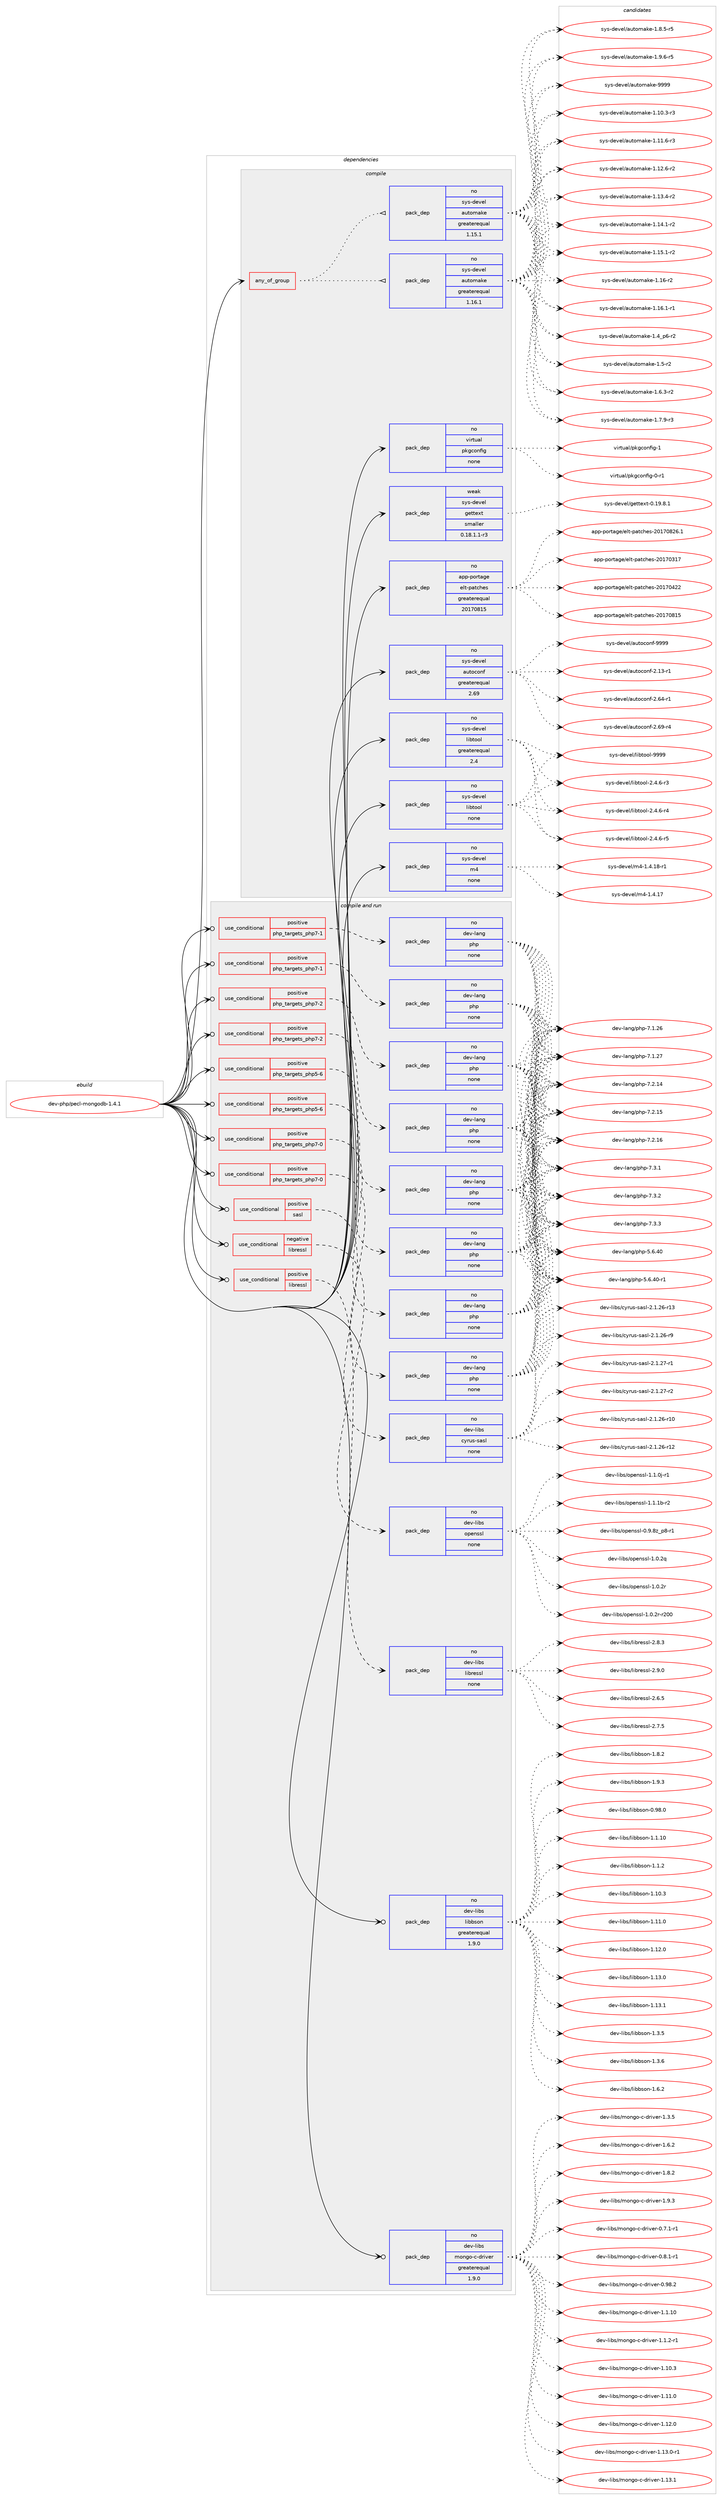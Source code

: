 digraph prolog {

# *************
# Graph options
# *************

newrank=true;
concentrate=true;
compound=true;
graph [rankdir=LR,fontname=Helvetica,fontsize=10,ranksep=1.5];#, ranksep=2.5, nodesep=0.2];
edge  [arrowhead=vee];
node  [fontname=Helvetica,fontsize=10];

# **********
# The ebuild
# **********

subgraph cluster_leftcol {
color=gray;
rank=same;
label=<<i>ebuild</i>>;
id [label="dev-php/pecl-mongodb-1.4.1", color=red, width=4, href="../dev-php/pecl-mongodb-1.4.1.svg"];
}

# ****************
# The dependencies
# ****************

subgraph cluster_midcol {
color=gray;
label=<<i>dependencies</i>>;
subgraph cluster_compile {
fillcolor="#eeeeee";
style=filled;
label=<<i>compile</i>>;
subgraph any22582 {
dependency1394502 [label=<<TABLE BORDER="0" CELLBORDER="1" CELLSPACING="0" CELLPADDING="4"><TR><TD CELLPADDING="10">any_of_group</TD></TR></TABLE>>, shape=none, color=red];subgraph pack1001661 {
dependency1394503 [label=<<TABLE BORDER="0" CELLBORDER="1" CELLSPACING="0" CELLPADDING="4" WIDTH="220"><TR><TD ROWSPAN="6" CELLPADDING="30">pack_dep</TD></TR><TR><TD WIDTH="110">no</TD></TR><TR><TD>sys-devel</TD></TR><TR><TD>automake</TD></TR><TR><TD>greaterequal</TD></TR><TR><TD>1.16.1</TD></TR></TABLE>>, shape=none, color=blue];
}
dependency1394502:e -> dependency1394503:w [weight=20,style="dotted",arrowhead="oinv"];
subgraph pack1001662 {
dependency1394504 [label=<<TABLE BORDER="0" CELLBORDER="1" CELLSPACING="0" CELLPADDING="4" WIDTH="220"><TR><TD ROWSPAN="6" CELLPADDING="30">pack_dep</TD></TR><TR><TD WIDTH="110">no</TD></TR><TR><TD>sys-devel</TD></TR><TR><TD>automake</TD></TR><TR><TD>greaterequal</TD></TR><TR><TD>1.15.1</TD></TR></TABLE>>, shape=none, color=blue];
}
dependency1394502:e -> dependency1394504:w [weight=20,style="dotted",arrowhead="oinv"];
}
id:e -> dependency1394502:w [weight=20,style="solid",arrowhead="vee"];
subgraph pack1001663 {
dependency1394505 [label=<<TABLE BORDER="0" CELLBORDER="1" CELLSPACING="0" CELLPADDING="4" WIDTH="220"><TR><TD ROWSPAN="6" CELLPADDING="30">pack_dep</TD></TR><TR><TD WIDTH="110">no</TD></TR><TR><TD>app-portage</TD></TR><TR><TD>elt-patches</TD></TR><TR><TD>greaterequal</TD></TR><TR><TD>20170815</TD></TR></TABLE>>, shape=none, color=blue];
}
id:e -> dependency1394505:w [weight=20,style="solid",arrowhead="vee"];
subgraph pack1001664 {
dependency1394506 [label=<<TABLE BORDER="0" CELLBORDER="1" CELLSPACING="0" CELLPADDING="4" WIDTH="220"><TR><TD ROWSPAN="6" CELLPADDING="30">pack_dep</TD></TR><TR><TD WIDTH="110">no</TD></TR><TR><TD>sys-devel</TD></TR><TR><TD>autoconf</TD></TR><TR><TD>greaterequal</TD></TR><TR><TD>2.69</TD></TR></TABLE>>, shape=none, color=blue];
}
id:e -> dependency1394506:w [weight=20,style="solid",arrowhead="vee"];
subgraph pack1001665 {
dependency1394507 [label=<<TABLE BORDER="0" CELLBORDER="1" CELLSPACING="0" CELLPADDING="4" WIDTH="220"><TR><TD ROWSPAN="6" CELLPADDING="30">pack_dep</TD></TR><TR><TD WIDTH="110">no</TD></TR><TR><TD>sys-devel</TD></TR><TR><TD>libtool</TD></TR><TR><TD>greaterequal</TD></TR><TR><TD>2.4</TD></TR></TABLE>>, shape=none, color=blue];
}
id:e -> dependency1394507:w [weight=20,style="solid",arrowhead="vee"];
subgraph pack1001666 {
dependency1394508 [label=<<TABLE BORDER="0" CELLBORDER="1" CELLSPACING="0" CELLPADDING="4" WIDTH="220"><TR><TD ROWSPAN="6" CELLPADDING="30">pack_dep</TD></TR><TR><TD WIDTH="110">no</TD></TR><TR><TD>sys-devel</TD></TR><TR><TD>libtool</TD></TR><TR><TD>none</TD></TR><TR><TD></TD></TR></TABLE>>, shape=none, color=blue];
}
id:e -> dependency1394508:w [weight=20,style="solid",arrowhead="vee"];
subgraph pack1001667 {
dependency1394509 [label=<<TABLE BORDER="0" CELLBORDER="1" CELLSPACING="0" CELLPADDING="4" WIDTH="220"><TR><TD ROWSPAN="6" CELLPADDING="30">pack_dep</TD></TR><TR><TD WIDTH="110">no</TD></TR><TR><TD>sys-devel</TD></TR><TR><TD>m4</TD></TR><TR><TD>none</TD></TR><TR><TD></TD></TR></TABLE>>, shape=none, color=blue];
}
id:e -> dependency1394509:w [weight=20,style="solid",arrowhead="vee"];
subgraph pack1001668 {
dependency1394510 [label=<<TABLE BORDER="0" CELLBORDER="1" CELLSPACING="0" CELLPADDING="4" WIDTH="220"><TR><TD ROWSPAN="6" CELLPADDING="30">pack_dep</TD></TR><TR><TD WIDTH="110">no</TD></TR><TR><TD>virtual</TD></TR><TR><TD>pkgconfig</TD></TR><TR><TD>none</TD></TR><TR><TD></TD></TR></TABLE>>, shape=none, color=blue];
}
id:e -> dependency1394510:w [weight=20,style="solid",arrowhead="vee"];
subgraph pack1001669 {
dependency1394511 [label=<<TABLE BORDER="0" CELLBORDER="1" CELLSPACING="0" CELLPADDING="4" WIDTH="220"><TR><TD ROWSPAN="6" CELLPADDING="30">pack_dep</TD></TR><TR><TD WIDTH="110">weak</TD></TR><TR><TD>sys-devel</TD></TR><TR><TD>gettext</TD></TR><TR><TD>smaller</TD></TR><TR><TD>0.18.1.1-r3</TD></TR></TABLE>>, shape=none, color=blue];
}
id:e -> dependency1394511:w [weight=20,style="solid",arrowhead="vee"];
}
subgraph cluster_compileandrun {
fillcolor="#eeeeee";
style=filled;
label=<<i>compile and run</i>>;
subgraph cond369694 {
dependency1394512 [label=<<TABLE BORDER="0" CELLBORDER="1" CELLSPACING="0" CELLPADDING="4"><TR><TD ROWSPAN="3" CELLPADDING="10">use_conditional</TD></TR><TR><TD>negative</TD></TR><TR><TD>libressl</TD></TR></TABLE>>, shape=none, color=red];
subgraph pack1001670 {
dependency1394513 [label=<<TABLE BORDER="0" CELLBORDER="1" CELLSPACING="0" CELLPADDING="4" WIDTH="220"><TR><TD ROWSPAN="6" CELLPADDING="30">pack_dep</TD></TR><TR><TD WIDTH="110">no</TD></TR><TR><TD>dev-libs</TD></TR><TR><TD>openssl</TD></TR><TR><TD>none</TD></TR><TR><TD></TD></TR></TABLE>>, shape=none, color=blue];
}
dependency1394512:e -> dependency1394513:w [weight=20,style="dashed",arrowhead="vee"];
}
id:e -> dependency1394512:w [weight=20,style="solid",arrowhead="odotvee"];
subgraph cond369695 {
dependency1394514 [label=<<TABLE BORDER="0" CELLBORDER="1" CELLSPACING="0" CELLPADDING="4"><TR><TD ROWSPAN="3" CELLPADDING="10">use_conditional</TD></TR><TR><TD>positive</TD></TR><TR><TD>libressl</TD></TR></TABLE>>, shape=none, color=red];
subgraph pack1001671 {
dependency1394515 [label=<<TABLE BORDER="0" CELLBORDER="1" CELLSPACING="0" CELLPADDING="4" WIDTH="220"><TR><TD ROWSPAN="6" CELLPADDING="30">pack_dep</TD></TR><TR><TD WIDTH="110">no</TD></TR><TR><TD>dev-libs</TD></TR><TR><TD>libressl</TD></TR><TR><TD>none</TD></TR><TR><TD></TD></TR></TABLE>>, shape=none, color=blue];
}
dependency1394514:e -> dependency1394515:w [weight=20,style="dashed",arrowhead="vee"];
}
id:e -> dependency1394514:w [weight=20,style="solid",arrowhead="odotvee"];
subgraph cond369696 {
dependency1394516 [label=<<TABLE BORDER="0" CELLBORDER="1" CELLSPACING="0" CELLPADDING="4"><TR><TD ROWSPAN="3" CELLPADDING="10">use_conditional</TD></TR><TR><TD>positive</TD></TR><TR><TD>php_targets_php5-6</TD></TR></TABLE>>, shape=none, color=red];
subgraph pack1001672 {
dependency1394517 [label=<<TABLE BORDER="0" CELLBORDER="1" CELLSPACING="0" CELLPADDING="4" WIDTH="220"><TR><TD ROWSPAN="6" CELLPADDING="30">pack_dep</TD></TR><TR><TD WIDTH="110">no</TD></TR><TR><TD>dev-lang</TD></TR><TR><TD>php</TD></TR><TR><TD>none</TD></TR><TR><TD></TD></TR></TABLE>>, shape=none, color=blue];
}
dependency1394516:e -> dependency1394517:w [weight=20,style="dashed",arrowhead="vee"];
}
id:e -> dependency1394516:w [weight=20,style="solid",arrowhead="odotvee"];
subgraph cond369697 {
dependency1394518 [label=<<TABLE BORDER="0" CELLBORDER="1" CELLSPACING="0" CELLPADDING="4"><TR><TD ROWSPAN="3" CELLPADDING="10">use_conditional</TD></TR><TR><TD>positive</TD></TR><TR><TD>php_targets_php5-6</TD></TR></TABLE>>, shape=none, color=red];
subgraph pack1001673 {
dependency1394519 [label=<<TABLE BORDER="0" CELLBORDER="1" CELLSPACING="0" CELLPADDING="4" WIDTH="220"><TR><TD ROWSPAN="6" CELLPADDING="30">pack_dep</TD></TR><TR><TD WIDTH="110">no</TD></TR><TR><TD>dev-lang</TD></TR><TR><TD>php</TD></TR><TR><TD>none</TD></TR><TR><TD></TD></TR></TABLE>>, shape=none, color=blue];
}
dependency1394518:e -> dependency1394519:w [weight=20,style="dashed",arrowhead="vee"];
}
id:e -> dependency1394518:w [weight=20,style="solid",arrowhead="odotvee"];
subgraph cond369698 {
dependency1394520 [label=<<TABLE BORDER="0" CELLBORDER="1" CELLSPACING="0" CELLPADDING="4"><TR><TD ROWSPAN="3" CELLPADDING="10">use_conditional</TD></TR><TR><TD>positive</TD></TR><TR><TD>php_targets_php7-0</TD></TR></TABLE>>, shape=none, color=red];
subgraph pack1001674 {
dependency1394521 [label=<<TABLE BORDER="0" CELLBORDER="1" CELLSPACING="0" CELLPADDING="4" WIDTH="220"><TR><TD ROWSPAN="6" CELLPADDING="30">pack_dep</TD></TR><TR><TD WIDTH="110">no</TD></TR><TR><TD>dev-lang</TD></TR><TR><TD>php</TD></TR><TR><TD>none</TD></TR><TR><TD></TD></TR></TABLE>>, shape=none, color=blue];
}
dependency1394520:e -> dependency1394521:w [weight=20,style="dashed",arrowhead="vee"];
}
id:e -> dependency1394520:w [weight=20,style="solid",arrowhead="odotvee"];
subgraph cond369699 {
dependency1394522 [label=<<TABLE BORDER="0" CELLBORDER="1" CELLSPACING="0" CELLPADDING="4"><TR><TD ROWSPAN="3" CELLPADDING="10">use_conditional</TD></TR><TR><TD>positive</TD></TR><TR><TD>php_targets_php7-0</TD></TR></TABLE>>, shape=none, color=red];
subgraph pack1001675 {
dependency1394523 [label=<<TABLE BORDER="0" CELLBORDER="1" CELLSPACING="0" CELLPADDING="4" WIDTH="220"><TR><TD ROWSPAN="6" CELLPADDING="30">pack_dep</TD></TR><TR><TD WIDTH="110">no</TD></TR><TR><TD>dev-lang</TD></TR><TR><TD>php</TD></TR><TR><TD>none</TD></TR><TR><TD></TD></TR></TABLE>>, shape=none, color=blue];
}
dependency1394522:e -> dependency1394523:w [weight=20,style="dashed",arrowhead="vee"];
}
id:e -> dependency1394522:w [weight=20,style="solid",arrowhead="odotvee"];
subgraph cond369700 {
dependency1394524 [label=<<TABLE BORDER="0" CELLBORDER="1" CELLSPACING="0" CELLPADDING="4"><TR><TD ROWSPAN="3" CELLPADDING="10">use_conditional</TD></TR><TR><TD>positive</TD></TR><TR><TD>php_targets_php7-1</TD></TR></TABLE>>, shape=none, color=red];
subgraph pack1001676 {
dependency1394525 [label=<<TABLE BORDER="0" CELLBORDER="1" CELLSPACING="0" CELLPADDING="4" WIDTH="220"><TR><TD ROWSPAN="6" CELLPADDING="30">pack_dep</TD></TR><TR><TD WIDTH="110">no</TD></TR><TR><TD>dev-lang</TD></TR><TR><TD>php</TD></TR><TR><TD>none</TD></TR><TR><TD></TD></TR></TABLE>>, shape=none, color=blue];
}
dependency1394524:e -> dependency1394525:w [weight=20,style="dashed",arrowhead="vee"];
}
id:e -> dependency1394524:w [weight=20,style="solid",arrowhead="odotvee"];
subgraph cond369701 {
dependency1394526 [label=<<TABLE BORDER="0" CELLBORDER="1" CELLSPACING="0" CELLPADDING="4"><TR><TD ROWSPAN="3" CELLPADDING="10">use_conditional</TD></TR><TR><TD>positive</TD></TR><TR><TD>php_targets_php7-1</TD></TR></TABLE>>, shape=none, color=red];
subgraph pack1001677 {
dependency1394527 [label=<<TABLE BORDER="0" CELLBORDER="1" CELLSPACING="0" CELLPADDING="4" WIDTH="220"><TR><TD ROWSPAN="6" CELLPADDING="30">pack_dep</TD></TR><TR><TD WIDTH="110">no</TD></TR><TR><TD>dev-lang</TD></TR><TR><TD>php</TD></TR><TR><TD>none</TD></TR><TR><TD></TD></TR></TABLE>>, shape=none, color=blue];
}
dependency1394526:e -> dependency1394527:w [weight=20,style="dashed",arrowhead="vee"];
}
id:e -> dependency1394526:w [weight=20,style="solid",arrowhead="odotvee"];
subgraph cond369702 {
dependency1394528 [label=<<TABLE BORDER="0" CELLBORDER="1" CELLSPACING="0" CELLPADDING="4"><TR><TD ROWSPAN="3" CELLPADDING="10">use_conditional</TD></TR><TR><TD>positive</TD></TR><TR><TD>php_targets_php7-2</TD></TR></TABLE>>, shape=none, color=red];
subgraph pack1001678 {
dependency1394529 [label=<<TABLE BORDER="0" CELLBORDER="1" CELLSPACING="0" CELLPADDING="4" WIDTH="220"><TR><TD ROWSPAN="6" CELLPADDING="30">pack_dep</TD></TR><TR><TD WIDTH="110">no</TD></TR><TR><TD>dev-lang</TD></TR><TR><TD>php</TD></TR><TR><TD>none</TD></TR><TR><TD></TD></TR></TABLE>>, shape=none, color=blue];
}
dependency1394528:e -> dependency1394529:w [weight=20,style="dashed",arrowhead="vee"];
}
id:e -> dependency1394528:w [weight=20,style="solid",arrowhead="odotvee"];
subgraph cond369703 {
dependency1394530 [label=<<TABLE BORDER="0" CELLBORDER="1" CELLSPACING="0" CELLPADDING="4"><TR><TD ROWSPAN="3" CELLPADDING="10">use_conditional</TD></TR><TR><TD>positive</TD></TR><TR><TD>php_targets_php7-2</TD></TR></TABLE>>, shape=none, color=red];
subgraph pack1001679 {
dependency1394531 [label=<<TABLE BORDER="0" CELLBORDER="1" CELLSPACING="0" CELLPADDING="4" WIDTH="220"><TR><TD ROWSPAN="6" CELLPADDING="30">pack_dep</TD></TR><TR><TD WIDTH="110">no</TD></TR><TR><TD>dev-lang</TD></TR><TR><TD>php</TD></TR><TR><TD>none</TD></TR><TR><TD></TD></TR></TABLE>>, shape=none, color=blue];
}
dependency1394530:e -> dependency1394531:w [weight=20,style="dashed",arrowhead="vee"];
}
id:e -> dependency1394530:w [weight=20,style="solid",arrowhead="odotvee"];
subgraph cond369704 {
dependency1394532 [label=<<TABLE BORDER="0" CELLBORDER="1" CELLSPACING="0" CELLPADDING="4"><TR><TD ROWSPAN="3" CELLPADDING="10">use_conditional</TD></TR><TR><TD>positive</TD></TR><TR><TD>sasl</TD></TR></TABLE>>, shape=none, color=red];
subgraph pack1001680 {
dependency1394533 [label=<<TABLE BORDER="0" CELLBORDER="1" CELLSPACING="0" CELLPADDING="4" WIDTH="220"><TR><TD ROWSPAN="6" CELLPADDING="30">pack_dep</TD></TR><TR><TD WIDTH="110">no</TD></TR><TR><TD>dev-libs</TD></TR><TR><TD>cyrus-sasl</TD></TR><TR><TD>none</TD></TR><TR><TD></TD></TR></TABLE>>, shape=none, color=blue];
}
dependency1394532:e -> dependency1394533:w [weight=20,style="dashed",arrowhead="vee"];
}
id:e -> dependency1394532:w [weight=20,style="solid",arrowhead="odotvee"];
subgraph pack1001681 {
dependency1394534 [label=<<TABLE BORDER="0" CELLBORDER="1" CELLSPACING="0" CELLPADDING="4" WIDTH="220"><TR><TD ROWSPAN="6" CELLPADDING="30">pack_dep</TD></TR><TR><TD WIDTH="110">no</TD></TR><TR><TD>dev-libs</TD></TR><TR><TD>libbson</TD></TR><TR><TD>greaterequal</TD></TR><TR><TD>1.9.0</TD></TR></TABLE>>, shape=none, color=blue];
}
id:e -> dependency1394534:w [weight=20,style="solid",arrowhead="odotvee"];
subgraph pack1001682 {
dependency1394535 [label=<<TABLE BORDER="0" CELLBORDER="1" CELLSPACING="0" CELLPADDING="4" WIDTH="220"><TR><TD ROWSPAN="6" CELLPADDING="30">pack_dep</TD></TR><TR><TD WIDTH="110">no</TD></TR><TR><TD>dev-libs</TD></TR><TR><TD>mongo-c-driver</TD></TR><TR><TD>greaterequal</TD></TR><TR><TD>1.9.0</TD></TR></TABLE>>, shape=none, color=blue];
}
id:e -> dependency1394535:w [weight=20,style="solid",arrowhead="odotvee"];
}
subgraph cluster_run {
fillcolor="#eeeeee";
style=filled;
label=<<i>run</i>>;
}
}

# **************
# The candidates
# **************

subgraph cluster_choices {
rank=same;
color=gray;
label=<<i>candidates</i>>;

subgraph choice1001661 {
color=black;
nodesep=1;
choice11512111545100101118101108479711711611110997107101454946494846514511451 [label="sys-devel/automake-1.10.3-r3", color=red, width=4,href="../sys-devel/automake-1.10.3-r3.svg"];
choice11512111545100101118101108479711711611110997107101454946494946544511451 [label="sys-devel/automake-1.11.6-r3", color=red, width=4,href="../sys-devel/automake-1.11.6-r3.svg"];
choice11512111545100101118101108479711711611110997107101454946495046544511450 [label="sys-devel/automake-1.12.6-r2", color=red, width=4,href="../sys-devel/automake-1.12.6-r2.svg"];
choice11512111545100101118101108479711711611110997107101454946495146524511450 [label="sys-devel/automake-1.13.4-r2", color=red, width=4,href="../sys-devel/automake-1.13.4-r2.svg"];
choice11512111545100101118101108479711711611110997107101454946495246494511450 [label="sys-devel/automake-1.14.1-r2", color=red, width=4,href="../sys-devel/automake-1.14.1-r2.svg"];
choice11512111545100101118101108479711711611110997107101454946495346494511450 [label="sys-devel/automake-1.15.1-r2", color=red, width=4,href="../sys-devel/automake-1.15.1-r2.svg"];
choice1151211154510010111810110847971171161111099710710145494649544511450 [label="sys-devel/automake-1.16-r2", color=red, width=4,href="../sys-devel/automake-1.16-r2.svg"];
choice11512111545100101118101108479711711611110997107101454946495446494511449 [label="sys-devel/automake-1.16.1-r1", color=red, width=4,href="../sys-devel/automake-1.16.1-r1.svg"];
choice115121115451001011181011084797117116111109971071014549465295112544511450 [label="sys-devel/automake-1.4_p6-r2", color=red, width=4,href="../sys-devel/automake-1.4_p6-r2.svg"];
choice11512111545100101118101108479711711611110997107101454946534511450 [label="sys-devel/automake-1.5-r2", color=red, width=4,href="../sys-devel/automake-1.5-r2.svg"];
choice115121115451001011181011084797117116111109971071014549465446514511450 [label="sys-devel/automake-1.6.3-r2", color=red, width=4,href="../sys-devel/automake-1.6.3-r2.svg"];
choice115121115451001011181011084797117116111109971071014549465546574511451 [label="sys-devel/automake-1.7.9-r3", color=red, width=4,href="../sys-devel/automake-1.7.9-r3.svg"];
choice115121115451001011181011084797117116111109971071014549465646534511453 [label="sys-devel/automake-1.8.5-r5", color=red, width=4,href="../sys-devel/automake-1.8.5-r5.svg"];
choice115121115451001011181011084797117116111109971071014549465746544511453 [label="sys-devel/automake-1.9.6-r5", color=red, width=4,href="../sys-devel/automake-1.9.6-r5.svg"];
choice115121115451001011181011084797117116111109971071014557575757 [label="sys-devel/automake-9999", color=red, width=4,href="../sys-devel/automake-9999.svg"];
dependency1394503:e -> choice11512111545100101118101108479711711611110997107101454946494846514511451:w [style=dotted,weight="100"];
dependency1394503:e -> choice11512111545100101118101108479711711611110997107101454946494946544511451:w [style=dotted,weight="100"];
dependency1394503:e -> choice11512111545100101118101108479711711611110997107101454946495046544511450:w [style=dotted,weight="100"];
dependency1394503:e -> choice11512111545100101118101108479711711611110997107101454946495146524511450:w [style=dotted,weight="100"];
dependency1394503:e -> choice11512111545100101118101108479711711611110997107101454946495246494511450:w [style=dotted,weight="100"];
dependency1394503:e -> choice11512111545100101118101108479711711611110997107101454946495346494511450:w [style=dotted,weight="100"];
dependency1394503:e -> choice1151211154510010111810110847971171161111099710710145494649544511450:w [style=dotted,weight="100"];
dependency1394503:e -> choice11512111545100101118101108479711711611110997107101454946495446494511449:w [style=dotted,weight="100"];
dependency1394503:e -> choice115121115451001011181011084797117116111109971071014549465295112544511450:w [style=dotted,weight="100"];
dependency1394503:e -> choice11512111545100101118101108479711711611110997107101454946534511450:w [style=dotted,weight="100"];
dependency1394503:e -> choice115121115451001011181011084797117116111109971071014549465446514511450:w [style=dotted,weight="100"];
dependency1394503:e -> choice115121115451001011181011084797117116111109971071014549465546574511451:w [style=dotted,weight="100"];
dependency1394503:e -> choice115121115451001011181011084797117116111109971071014549465646534511453:w [style=dotted,weight="100"];
dependency1394503:e -> choice115121115451001011181011084797117116111109971071014549465746544511453:w [style=dotted,weight="100"];
dependency1394503:e -> choice115121115451001011181011084797117116111109971071014557575757:w [style=dotted,weight="100"];
}
subgraph choice1001662 {
color=black;
nodesep=1;
choice11512111545100101118101108479711711611110997107101454946494846514511451 [label="sys-devel/automake-1.10.3-r3", color=red, width=4,href="../sys-devel/automake-1.10.3-r3.svg"];
choice11512111545100101118101108479711711611110997107101454946494946544511451 [label="sys-devel/automake-1.11.6-r3", color=red, width=4,href="../sys-devel/automake-1.11.6-r3.svg"];
choice11512111545100101118101108479711711611110997107101454946495046544511450 [label="sys-devel/automake-1.12.6-r2", color=red, width=4,href="../sys-devel/automake-1.12.6-r2.svg"];
choice11512111545100101118101108479711711611110997107101454946495146524511450 [label="sys-devel/automake-1.13.4-r2", color=red, width=4,href="../sys-devel/automake-1.13.4-r2.svg"];
choice11512111545100101118101108479711711611110997107101454946495246494511450 [label="sys-devel/automake-1.14.1-r2", color=red, width=4,href="../sys-devel/automake-1.14.1-r2.svg"];
choice11512111545100101118101108479711711611110997107101454946495346494511450 [label="sys-devel/automake-1.15.1-r2", color=red, width=4,href="../sys-devel/automake-1.15.1-r2.svg"];
choice1151211154510010111810110847971171161111099710710145494649544511450 [label="sys-devel/automake-1.16-r2", color=red, width=4,href="../sys-devel/automake-1.16-r2.svg"];
choice11512111545100101118101108479711711611110997107101454946495446494511449 [label="sys-devel/automake-1.16.1-r1", color=red, width=4,href="../sys-devel/automake-1.16.1-r1.svg"];
choice115121115451001011181011084797117116111109971071014549465295112544511450 [label="sys-devel/automake-1.4_p6-r2", color=red, width=4,href="../sys-devel/automake-1.4_p6-r2.svg"];
choice11512111545100101118101108479711711611110997107101454946534511450 [label="sys-devel/automake-1.5-r2", color=red, width=4,href="../sys-devel/automake-1.5-r2.svg"];
choice115121115451001011181011084797117116111109971071014549465446514511450 [label="sys-devel/automake-1.6.3-r2", color=red, width=4,href="../sys-devel/automake-1.6.3-r2.svg"];
choice115121115451001011181011084797117116111109971071014549465546574511451 [label="sys-devel/automake-1.7.9-r3", color=red, width=4,href="../sys-devel/automake-1.7.9-r3.svg"];
choice115121115451001011181011084797117116111109971071014549465646534511453 [label="sys-devel/automake-1.8.5-r5", color=red, width=4,href="../sys-devel/automake-1.8.5-r5.svg"];
choice115121115451001011181011084797117116111109971071014549465746544511453 [label="sys-devel/automake-1.9.6-r5", color=red, width=4,href="../sys-devel/automake-1.9.6-r5.svg"];
choice115121115451001011181011084797117116111109971071014557575757 [label="sys-devel/automake-9999", color=red, width=4,href="../sys-devel/automake-9999.svg"];
dependency1394504:e -> choice11512111545100101118101108479711711611110997107101454946494846514511451:w [style=dotted,weight="100"];
dependency1394504:e -> choice11512111545100101118101108479711711611110997107101454946494946544511451:w [style=dotted,weight="100"];
dependency1394504:e -> choice11512111545100101118101108479711711611110997107101454946495046544511450:w [style=dotted,weight="100"];
dependency1394504:e -> choice11512111545100101118101108479711711611110997107101454946495146524511450:w [style=dotted,weight="100"];
dependency1394504:e -> choice11512111545100101118101108479711711611110997107101454946495246494511450:w [style=dotted,weight="100"];
dependency1394504:e -> choice11512111545100101118101108479711711611110997107101454946495346494511450:w [style=dotted,weight="100"];
dependency1394504:e -> choice1151211154510010111810110847971171161111099710710145494649544511450:w [style=dotted,weight="100"];
dependency1394504:e -> choice11512111545100101118101108479711711611110997107101454946495446494511449:w [style=dotted,weight="100"];
dependency1394504:e -> choice115121115451001011181011084797117116111109971071014549465295112544511450:w [style=dotted,weight="100"];
dependency1394504:e -> choice11512111545100101118101108479711711611110997107101454946534511450:w [style=dotted,weight="100"];
dependency1394504:e -> choice115121115451001011181011084797117116111109971071014549465446514511450:w [style=dotted,weight="100"];
dependency1394504:e -> choice115121115451001011181011084797117116111109971071014549465546574511451:w [style=dotted,weight="100"];
dependency1394504:e -> choice115121115451001011181011084797117116111109971071014549465646534511453:w [style=dotted,weight="100"];
dependency1394504:e -> choice115121115451001011181011084797117116111109971071014549465746544511453:w [style=dotted,weight="100"];
dependency1394504:e -> choice115121115451001011181011084797117116111109971071014557575757:w [style=dotted,weight="100"];
}
subgraph choice1001663 {
color=black;
nodesep=1;
choice97112112451121111141169710310147101108116451129711699104101115455048495548514955 [label="app-portage/elt-patches-20170317", color=red, width=4,href="../app-portage/elt-patches-20170317.svg"];
choice97112112451121111141169710310147101108116451129711699104101115455048495548525050 [label="app-portage/elt-patches-20170422", color=red, width=4,href="../app-portage/elt-patches-20170422.svg"];
choice97112112451121111141169710310147101108116451129711699104101115455048495548564953 [label="app-portage/elt-patches-20170815", color=red, width=4,href="../app-portage/elt-patches-20170815.svg"];
choice971121124511211111411697103101471011081164511297116991041011154550484955485650544649 [label="app-portage/elt-patches-20170826.1", color=red, width=4,href="../app-portage/elt-patches-20170826.1.svg"];
dependency1394505:e -> choice97112112451121111141169710310147101108116451129711699104101115455048495548514955:w [style=dotted,weight="100"];
dependency1394505:e -> choice97112112451121111141169710310147101108116451129711699104101115455048495548525050:w [style=dotted,weight="100"];
dependency1394505:e -> choice97112112451121111141169710310147101108116451129711699104101115455048495548564953:w [style=dotted,weight="100"];
dependency1394505:e -> choice971121124511211111411697103101471011081164511297116991041011154550484955485650544649:w [style=dotted,weight="100"];
}
subgraph choice1001664 {
color=black;
nodesep=1;
choice1151211154510010111810110847971171161119911111010245504649514511449 [label="sys-devel/autoconf-2.13-r1", color=red, width=4,href="../sys-devel/autoconf-2.13-r1.svg"];
choice1151211154510010111810110847971171161119911111010245504654524511449 [label="sys-devel/autoconf-2.64-r1", color=red, width=4,href="../sys-devel/autoconf-2.64-r1.svg"];
choice1151211154510010111810110847971171161119911111010245504654574511452 [label="sys-devel/autoconf-2.69-r4", color=red, width=4,href="../sys-devel/autoconf-2.69-r4.svg"];
choice115121115451001011181011084797117116111991111101024557575757 [label="sys-devel/autoconf-9999", color=red, width=4,href="../sys-devel/autoconf-9999.svg"];
dependency1394506:e -> choice1151211154510010111810110847971171161119911111010245504649514511449:w [style=dotted,weight="100"];
dependency1394506:e -> choice1151211154510010111810110847971171161119911111010245504654524511449:w [style=dotted,weight="100"];
dependency1394506:e -> choice1151211154510010111810110847971171161119911111010245504654574511452:w [style=dotted,weight="100"];
dependency1394506:e -> choice115121115451001011181011084797117116111991111101024557575757:w [style=dotted,weight="100"];
}
subgraph choice1001665 {
color=black;
nodesep=1;
choice1151211154510010111810110847108105981161111111084550465246544511451 [label="sys-devel/libtool-2.4.6-r3", color=red, width=4,href="../sys-devel/libtool-2.4.6-r3.svg"];
choice1151211154510010111810110847108105981161111111084550465246544511452 [label="sys-devel/libtool-2.4.6-r4", color=red, width=4,href="../sys-devel/libtool-2.4.6-r4.svg"];
choice1151211154510010111810110847108105981161111111084550465246544511453 [label="sys-devel/libtool-2.4.6-r5", color=red, width=4,href="../sys-devel/libtool-2.4.6-r5.svg"];
choice1151211154510010111810110847108105981161111111084557575757 [label="sys-devel/libtool-9999", color=red, width=4,href="../sys-devel/libtool-9999.svg"];
dependency1394507:e -> choice1151211154510010111810110847108105981161111111084550465246544511451:w [style=dotted,weight="100"];
dependency1394507:e -> choice1151211154510010111810110847108105981161111111084550465246544511452:w [style=dotted,weight="100"];
dependency1394507:e -> choice1151211154510010111810110847108105981161111111084550465246544511453:w [style=dotted,weight="100"];
dependency1394507:e -> choice1151211154510010111810110847108105981161111111084557575757:w [style=dotted,weight="100"];
}
subgraph choice1001666 {
color=black;
nodesep=1;
choice1151211154510010111810110847108105981161111111084550465246544511451 [label="sys-devel/libtool-2.4.6-r3", color=red, width=4,href="../sys-devel/libtool-2.4.6-r3.svg"];
choice1151211154510010111810110847108105981161111111084550465246544511452 [label="sys-devel/libtool-2.4.6-r4", color=red, width=4,href="../sys-devel/libtool-2.4.6-r4.svg"];
choice1151211154510010111810110847108105981161111111084550465246544511453 [label="sys-devel/libtool-2.4.6-r5", color=red, width=4,href="../sys-devel/libtool-2.4.6-r5.svg"];
choice1151211154510010111810110847108105981161111111084557575757 [label="sys-devel/libtool-9999", color=red, width=4,href="../sys-devel/libtool-9999.svg"];
dependency1394508:e -> choice1151211154510010111810110847108105981161111111084550465246544511451:w [style=dotted,weight="100"];
dependency1394508:e -> choice1151211154510010111810110847108105981161111111084550465246544511452:w [style=dotted,weight="100"];
dependency1394508:e -> choice1151211154510010111810110847108105981161111111084550465246544511453:w [style=dotted,weight="100"];
dependency1394508:e -> choice1151211154510010111810110847108105981161111111084557575757:w [style=dotted,weight="100"];
}
subgraph choice1001667 {
color=black;
nodesep=1;
choice11512111545100101118101108471095245494652464955 [label="sys-devel/m4-1.4.17", color=red, width=4,href="../sys-devel/m4-1.4.17.svg"];
choice115121115451001011181011084710952454946524649564511449 [label="sys-devel/m4-1.4.18-r1", color=red, width=4,href="../sys-devel/m4-1.4.18-r1.svg"];
dependency1394509:e -> choice11512111545100101118101108471095245494652464955:w [style=dotted,weight="100"];
dependency1394509:e -> choice115121115451001011181011084710952454946524649564511449:w [style=dotted,weight="100"];
}
subgraph choice1001668 {
color=black;
nodesep=1;
choice11810511411611797108471121071039911111010210510345484511449 [label="virtual/pkgconfig-0-r1", color=red, width=4,href="../virtual/pkgconfig-0-r1.svg"];
choice1181051141161179710847112107103991111101021051034549 [label="virtual/pkgconfig-1", color=red, width=4,href="../virtual/pkgconfig-1.svg"];
dependency1394510:e -> choice11810511411611797108471121071039911111010210510345484511449:w [style=dotted,weight="100"];
dependency1394510:e -> choice1181051141161179710847112107103991111101021051034549:w [style=dotted,weight="100"];
}
subgraph choice1001669 {
color=black;
nodesep=1;
choice1151211154510010111810110847103101116116101120116454846495746564649 [label="sys-devel/gettext-0.19.8.1", color=red, width=4,href="../sys-devel/gettext-0.19.8.1.svg"];
dependency1394511:e -> choice1151211154510010111810110847103101116116101120116454846495746564649:w [style=dotted,weight="100"];
}
subgraph choice1001670 {
color=black;
nodesep=1;
choice10010111845108105981154711111210111011511510845484657465612295112564511449 [label="dev-libs/openssl-0.9.8z_p8-r1", color=red, width=4,href="../dev-libs/openssl-0.9.8z_p8-r1.svg"];
choice100101118451081059811547111112101110115115108454946484650113 [label="dev-libs/openssl-1.0.2q", color=red, width=4,href="../dev-libs/openssl-1.0.2q.svg"];
choice100101118451081059811547111112101110115115108454946484650114 [label="dev-libs/openssl-1.0.2r", color=red, width=4,href="../dev-libs/openssl-1.0.2r.svg"];
choice10010111845108105981154711111210111011511510845494648465011445114504848 [label="dev-libs/openssl-1.0.2r-r200", color=red, width=4,href="../dev-libs/openssl-1.0.2r-r200.svg"];
choice1001011184510810598115471111121011101151151084549464946481064511449 [label="dev-libs/openssl-1.1.0j-r1", color=red, width=4,href="../dev-libs/openssl-1.1.0j-r1.svg"];
choice100101118451081059811547111112101110115115108454946494649984511450 [label="dev-libs/openssl-1.1.1b-r2", color=red, width=4,href="../dev-libs/openssl-1.1.1b-r2.svg"];
dependency1394513:e -> choice10010111845108105981154711111210111011511510845484657465612295112564511449:w [style=dotted,weight="100"];
dependency1394513:e -> choice100101118451081059811547111112101110115115108454946484650113:w [style=dotted,weight="100"];
dependency1394513:e -> choice100101118451081059811547111112101110115115108454946484650114:w [style=dotted,weight="100"];
dependency1394513:e -> choice10010111845108105981154711111210111011511510845494648465011445114504848:w [style=dotted,weight="100"];
dependency1394513:e -> choice1001011184510810598115471111121011101151151084549464946481064511449:w [style=dotted,weight="100"];
dependency1394513:e -> choice100101118451081059811547111112101110115115108454946494649984511450:w [style=dotted,weight="100"];
}
subgraph choice1001671 {
color=black;
nodesep=1;
choice10010111845108105981154710810598114101115115108455046544653 [label="dev-libs/libressl-2.6.5", color=red, width=4,href="../dev-libs/libressl-2.6.5.svg"];
choice10010111845108105981154710810598114101115115108455046554653 [label="dev-libs/libressl-2.7.5", color=red, width=4,href="../dev-libs/libressl-2.7.5.svg"];
choice10010111845108105981154710810598114101115115108455046564651 [label="dev-libs/libressl-2.8.3", color=red, width=4,href="../dev-libs/libressl-2.8.3.svg"];
choice10010111845108105981154710810598114101115115108455046574648 [label="dev-libs/libressl-2.9.0", color=red, width=4,href="../dev-libs/libressl-2.9.0.svg"];
dependency1394515:e -> choice10010111845108105981154710810598114101115115108455046544653:w [style=dotted,weight="100"];
dependency1394515:e -> choice10010111845108105981154710810598114101115115108455046554653:w [style=dotted,weight="100"];
dependency1394515:e -> choice10010111845108105981154710810598114101115115108455046564651:w [style=dotted,weight="100"];
dependency1394515:e -> choice10010111845108105981154710810598114101115115108455046574648:w [style=dotted,weight="100"];
}
subgraph choice1001672 {
color=black;
nodesep=1;
choice10010111845108971101034711210411245534654465248 [label="dev-lang/php-5.6.40", color=red, width=4,href="../dev-lang/php-5.6.40.svg"];
choice100101118451089711010347112104112455346544652484511449 [label="dev-lang/php-5.6.40-r1", color=red, width=4,href="../dev-lang/php-5.6.40-r1.svg"];
choice10010111845108971101034711210411245554649465054 [label="dev-lang/php-7.1.26", color=red, width=4,href="../dev-lang/php-7.1.26.svg"];
choice10010111845108971101034711210411245554649465055 [label="dev-lang/php-7.1.27", color=red, width=4,href="../dev-lang/php-7.1.27.svg"];
choice10010111845108971101034711210411245554650464952 [label="dev-lang/php-7.2.14", color=red, width=4,href="../dev-lang/php-7.2.14.svg"];
choice10010111845108971101034711210411245554650464953 [label="dev-lang/php-7.2.15", color=red, width=4,href="../dev-lang/php-7.2.15.svg"];
choice10010111845108971101034711210411245554650464954 [label="dev-lang/php-7.2.16", color=red, width=4,href="../dev-lang/php-7.2.16.svg"];
choice100101118451089711010347112104112455546514649 [label="dev-lang/php-7.3.1", color=red, width=4,href="../dev-lang/php-7.3.1.svg"];
choice100101118451089711010347112104112455546514650 [label="dev-lang/php-7.3.2", color=red, width=4,href="../dev-lang/php-7.3.2.svg"];
choice100101118451089711010347112104112455546514651 [label="dev-lang/php-7.3.3", color=red, width=4,href="../dev-lang/php-7.3.3.svg"];
dependency1394517:e -> choice10010111845108971101034711210411245534654465248:w [style=dotted,weight="100"];
dependency1394517:e -> choice100101118451089711010347112104112455346544652484511449:w [style=dotted,weight="100"];
dependency1394517:e -> choice10010111845108971101034711210411245554649465054:w [style=dotted,weight="100"];
dependency1394517:e -> choice10010111845108971101034711210411245554649465055:w [style=dotted,weight="100"];
dependency1394517:e -> choice10010111845108971101034711210411245554650464952:w [style=dotted,weight="100"];
dependency1394517:e -> choice10010111845108971101034711210411245554650464953:w [style=dotted,weight="100"];
dependency1394517:e -> choice10010111845108971101034711210411245554650464954:w [style=dotted,weight="100"];
dependency1394517:e -> choice100101118451089711010347112104112455546514649:w [style=dotted,weight="100"];
dependency1394517:e -> choice100101118451089711010347112104112455546514650:w [style=dotted,weight="100"];
dependency1394517:e -> choice100101118451089711010347112104112455546514651:w [style=dotted,weight="100"];
}
subgraph choice1001673 {
color=black;
nodesep=1;
choice10010111845108971101034711210411245534654465248 [label="dev-lang/php-5.6.40", color=red, width=4,href="../dev-lang/php-5.6.40.svg"];
choice100101118451089711010347112104112455346544652484511449 [label="dev-lang/php-5.6.40-r1", color=red, width=4,href="../dev-lang/php-5.6.40-r1.svg"];
choice10010111845108971101034711210411245554649465054 [label="dev-lang/php-7.1.26", color=red, width=4,href="../dev-lang/php-7.1.26.svg"];
choice10010111845108971101034711210411245554649465055 [label="dev-lang/php-7.1.27", color=red, width=4,href="../dev-lang/php-7.1.27.svg"];
choice10010111845108971101034711210411245554650464952 [label="dev-lang/php-7.2.14", color=red, width=4,href="../dev-lang/php-7.2.14.svg"];
choice10010111845108971101034711210411245554650464953 [label="dev-lang/php-7.2.15", color=red, width=4,href="../dev-lang/php-7.2.15.svg"];
choice10010111845108971101034711210411245554650464954 [label="dev-lang/php-7.2.16", color=red, width=4,href="../dev-lang/php-7.2.16.svg"];
choice100101118451089711010347112104112455546514649 [label="dev-lang/php-7.3.1", color=red, width=4,href="../dev-lang/php-7.3.1.svg"];
choice100101118451089711010347112104112455546514650 [label="dev-lang/php-7.3.2", color=red, width=4,href="../dev-lang/php-7.3.2.svg"];
choice100101118451089711010347112104112455546514651 [label="dev-lang/php-7.3.3", color=red, width=4,href="../dev-lang/php-7.3.3.svg"];
dependency1394519:e -> choice10010111845108971101034711210411245534654465248:w [style=dotted,weight="100"];
dependency1394519:e -> choice100101118451089711010347112104112455346544652484511449:w [style=dotted,weight="100"];
dependency1394519:e -> choice10010111845108971101034711210411245554649465054:w [style=dotted,weight="100"];
dependency1394519:e -> choice10010111845108971101034711210411245554649465055:w [style=dotted,weight="100"];
dependency1394519:e -> choice10010111845108971101034711210411245554650464952:w [style=dotted,weight="100"];
dependency1394519:e -> choice10010111845108971101034711210411245554650464953:w [style=dotted,weight="100"];
dependency1394519:e -> choice10010111845108971101034711210411245554650464954:w [style=dotted,weight="100"];
dependency1394519:e -> choice100101118451089711010347112104112455546514649:w [style=dotted,weight="100"];
dependency1394519:e -> choice100101118451089711010347112104112455546514650:w [style=dotted,weight="100"];
dependency1394519:e -> choice100101118451089711010347112104112455546514651:w [style=dotted,weight="100"];
}
subgraph choice1001674 {
color=black;
nodesep=1;
choice10010111845108971101034711210411245534654465248 [label="dev-lang/php-5.6.40", color=red, width=4,href="../dev-lang/php-5.6.40.svg"];
choice100101118451089711010347112104112455346544652484511449 [label="dev-lang/php-5.6.40-r1", color=red, width=4,href="../dev-lang/php-5.6.40-r1.svg"];
choice10010111845108971101034711210411245554649465054 [label="dev-lang/php-7.1.26", color=red, width=4,href="../dev-lang/php-7.1.26.svg"];
choice10010111845108971101034711210411245554649465055 [label="dev-lang/php-7.1.27", color=red, width=4,href="../dev-lang/php-7.1.27.svg"];
choice10010111845108971101034711210411245554650464952 [label="dev-lang/php-7.2.14", color=red, width=4,href="../dev-lang/php-7.2.14.svg"];
choice10010111845108971101034711210411245554650464953 [label="dev-lang/php-7.2.15", color=red, width=4,href="../dev-lang/php-7.2.15.svg"];
choice10010111845108971101034711210411245554650464954 [label="dev-lang/php-7.2.16", color=red, width=4,href="../dev-lang/php-7.2.16.svg"];
choice100101118451089711010347112104112455546514649 [label="dev-lang/php-7.3.1", color=red, width=4,href="../dev-lang/php-7.3.1.svg"];
choice100101118451089711010347112104112455546514650 [label="dev-lang/php-7.3.2", color=red, width=4,href="../dev-lang/php-7.3.2.svg"];
choice100101118451089711010347112104112455546514651 [label="dev-lang/php-7.3.3", color=red, width=4,href="../dev-lang/php-7.3.3.svg"];
dependency1394521:e -> choice10010111845108971101034711210411245534654465248:w [style=dotted,weight="100"];
dependency1394521:e -> choice100101118451089711010347112104112455346544652484511449:w [style=dotted,weight="100"];
dependency1394521:e -> choice10010111845108971101034711210411245554649465054:w [style=dotted,weight="100"];
dependency1394521:e -> choice10010111845108971101034711210411245554649465055:w [style=dotted,weight="100"];
dependency1394521:e -> choice10010111845108971101034711210411245554650464952:w [style=dotted,weight="100"];
dependency1394521:e -> choice10010111845108971101034711210411245554650464953:w [style=dotted,weight="100"];
dependency1394521:e -> choice10010111845108971101034711210411245554650464954:w [style=dotted,weight="100"];
dependency1394521:e -> choice100101118451089711010347112104112455546514649:w [style=dotted,weight="100"];
dependency1394521:e -> choice100101118451089711010347112104112455546514650:w [style=dotted,weight="100"];
dependency1394521:e -> choice100101118451089711010347112104112455546514651:w [style=dotted,weight="100"];
}
subgraph choice1001675 {
color=black;
nodesep=1;
choice10010111845108971101034711210411245534654465248 [label="dev-lang/php-5.6.40", color=red, width=4,href="../dev-lang/php-5.6.40.svg"];
choice100101118451089711010347112104112455346544652484511449 [label="dev-lang/php-5.6.40-r1", color=red, width=4,href="../dev-lang/php-5.6.40-r1.svg"];
choice10010111845108971101034711210411245554649465054 [label="dev-lang/php-7.1.26", color=red, width=4,href="../dev-lang/php-7.1.26.svg"];
choice10010111845108971101034711210411245554649465055 [label="dev-lang/php-7.1.27", color=red, width=4,href="../dev-lang/php-7.1.27.svg"];
choice10010111845108971101034711210411245554650464952 [label="dev-lang/php-7.2.14", color=red, width=4,href="../dev-lang/php-7.2.14.svg"];
choice10010111845108971101034711210411245554650464953 [label="dev-lang/php-7.2.15", color=red, width=4,href="../dev-lang/php-7.2.15.svg"];
choice10010111845108971101034711210411245554650464954 [label="dev-lang/php-7.2.16", color=red, width=4,href="../dev-lang/php-7.2.16.svg"];
choice100101118451089711010347112104112455546514649 [label="dev-lang/php-7.3.1", color=red, width=4,href="../dev-lang/php-7.3.1.svg"];
choice100101118451089711010347112104112455546514650 [label="dev-lang/php-7.3.2", color=red, width=4,href="../dev-lang/php-7.3.2.svg"];
choice100101118451089711010347112104112455546514651 [label="dev-lang/php-7.3.3", color=red, width=4,href="../dev-lang/php-7.3.3.svg"];
dependency1394523:e -> choice10010111845108971101034711210411245534654465248:w [style=dotted,weight="100"];
dependency1394523:e -> choice100101118451089711010347112104112455346544652484511449:w [style=dotted,weight="100"];
dependency1394523:e -> choice10010111845108971101034711210411245554649465054:w [style=dotted,weight="100"];
dependency1394523:e -> choice10010111845108971101034711210411245554649465055:w [style=dotted,weight="100"];
dependency1394523:e -> choice10010111845108971101034711210411245554650464952:w [style=dotted,weight="100"];
dependency1394523:e -> choice10010111845108971101034711210411245554650464953:w [style=dotted,weight="100"];
dependency1394523:e -> choice10010111845108971101034711210411245554650464954:w [style=dotted,weight="100"];
dependency1394523:e -> choice100101118451089711010347112104112455546514649:w [style=dotted,weight="100"];
dependency1394523:e -> choice100101118451089711010347112104112455546514650:w [style=dotted,weight="100"];
dependency1394523:e -> choice100101118451089711010347112104112455546514651:w [style=dotted,weight="100"];
}
subgraph choice1001676 {
color=black;
nodesep=1;
choice10010111845108971101034711210411245534654465248 [label="dev-lang/php-5.6.40", color=red, width=4,href="../dev-lang/php-5.6.40.svg"];
choice100101118451089711010347112104112455346544652484511449 [label="dev-lang/php-5.6.40-r1", color=red, width=4,href="../dev-lang/php-5.6.40-r1.svg"];
choice10010111845108971101034711210411245554649465054 [label="dev-lang/php-7.1.26", color=red, width=4,href="../dev-lang/php-7.1.26.svg"];
choice10010111845108971101034711210411245554649465055 [label="dev-lang/php-7.1.27", color=red, width=4,href="../dev-lang/php-7.1.27.svg"];
choice10010111845108971101034711210411245554650464952 [label="dev-lang/php-7.2.14", color=red, width=4,href="../dev-lang/php-7.2.14.svg"];
choice10010111845108971101034711210411245554650464953 [label="dev-lang/php-7.2.15", color=red, width=4,href="../dev-lang/php-7.2.15.svg"];
choice10010111845108971101034711210411245554650464954 [label="dev-lang/php-7.2.16", color=red, width=4,href="../dev-lang/php-7.2.16.svg"];
choice100101118451089711010347112104112455546514649 [label="dev-lang/php-7.3.1", color=red, width=4,href="../dev-lang/php-7.3.1.svg"];
choice100101118451089711010347112104112455546514650 [label="dev-lang/php-7.3.2", color=red, width=4,href="../dev-lang/php-7.3.2.svg"];
choice100101118451089711010347112104112455546514651 [label="dev-lang/php-7.3.3", color=red, width=4,href="../dev-lang/php-7.3.3.svg"];
dependency1394525:e -> choice10010111845108971101034711210411245534654465248:w [style=dotted,weight="100"];
dependency1394525:e -> choice100101118451089711010347112104112455346544652484511449:w [style=dotted,weight="100"];
dependency1394525:e -> choice10010111845108971101034711210411245554649465054:w [style=dotted,weight="100"];
dependency1394525:e -> choice10010111845108971101034711210411245554649465055:w [style=dotted,weight="100"];
dependency1394525:e -> choice10010111845108971101034711210411245554650464952:w [style=dotted,weight="100"];
dependency1394525:e -> choice10010111845108971101034711210411245554650464953:w [style=dotted,weight="100"];
dependency1394525:e -> choice10010111845108971101034711210411245554650464954:w [style=dotted,weight="100"];
dependency1394525:e -> choice100101118451089711010347112104112455546514649:w [style=dotted,weight="100"];
dependency1394525:e -> choice100101118451089711010347112104112455546514650:w [style=dotted,weight="100"];
dependency1394525:e -> choice100101118451089711010347112104112455546514651:w [style=dotted,weight="100"];
}
subgraph choice1001677 {
color=black;
nodesep=1;
choice10010111845108971101034711210411245534654465248 [label="dev-lang/php-5.6.40", color=red, width=4,href="../dev-lang/php-5.6.40.svg"];
choice100101118451089711010347112104112455346544652484511449 [label="dev-lang/php-5.6.40-r1", color=red, width=4,href="../dev-lang/php-5.6.40-r1.svg"];
choice10010111845108971101034711210411245554649465054 [label="dev-lang/php-7.1.26", color=red, width=4,href="../dev-lang/php-7.1.26.svg"];
choice10010111845108971101034711210411245554649465055 [label="dev-lang/php-7.1.27", color=red, width=4,href="../dev-lang/php-7.1.27.svg"];
choice10010111845108971101034711210411245554650464952 [label="dev-lang/php-7.2.14", color=red, width=4,href="../dev-lang/php-7.2.14.svg"];
choice10010111845108971101034711210411245554650464953 [label="dev-lang/php-7.2.15", color=red, width=4,href="../dev-lang/php-7.2.15.svg"];
choice10010111845108971101034711210411245554650464954 [label="dev-lang/php-7.2.16", color=red, width=4,href="../dev-lang/php-7.2.16.svg"];
choice100101118451089711010347112104112455546514649 [label="dev-lang/php-7.3.1", color=red, width=4,href="../dev-lang/php-7.3.1.svg"];
choice100101118451089711010347112104112455546514650 [label="dev-lang/php-7.3.2", color=red, width=4,href="../dev-lang/php-7.3.2.svg"];
choice100101118451089711010347112104112455546514651 [label="dev-lang/php-7.3.3", color=red, width=4,href="../dev-lang/php-7.3.3.svg"];
dependency1394527:e -> choice10010111845108971101034711210411245534654465248:w [style=dotted,weight="100"];
dependency1394527:e -> choice100101118451089711010347112104112455346544652484511449:w [style=dotted,weight="100"];
dependency1394527:e -> choice10010111845108971101034711210411245554649465054:w [style=dotted,weight="100"];
dependency1394527:e -> choice10010111845108971101034711210411245554649465055:w [style=dotted,weight="100"];
dependency1394527:e -> choice10010111845108971101034711210411245554650464952:w [style=dotted,weight="100"];
dependency1394527:e -> choice10010111845108971101034711210411245554650464953:w [style=dotted,weight="100"];
dependency1394527:e -> choice10010111845108971101034711210411245554650464954:w [style=dotted,weight="100"];
dependency1394527:e -> choice100101118451089711010347112104112455546514649:w [style=dotted,weight="100"];
dependency1394527:e -> choice100101118451089711010347112104112455546514650:w [style=dotted,weight="100"];
dependency1394527:e -> choice100101118451089711010347112104112455546514651:w [style=dotted,weight="100"];
}
subgraph choice1001678 {
color=black;
nodesep=1;
choice10010111845108971101034711210411245534654465248 [label="dev-lang/php-5.6.40", color=red, width=4,href="../dev-lang/php-5.6.40.svg"];
choice100101118451089711010347112104112455346544652484511449 [label="dev-lang/php-5.6.40-r1", color=red, width=4,href="../dev-lang/php-5.6.40-r1.svg"];
choice10010111845108971101034711210411245554649465054 [label="dev-lang/php-7.1.26", color=red, width=4,href="../dev-lang/php-7.1.26.svg"];
choice10010111845108971101034711210411245554649465055 [label="dev-lang/php-7.1.27", color=red, width=4,href="../dev-lang/php-7.1.27.svg"];
choice10010111845108971101034711210411245554650464952 [label="dev-lang/php-7.2.14", color=red, width=4,href="../dev-lang/php-7.2.14.svg"];
choice10010111845108971101034711210411245554650464953 [label="dev-lang/php-7.2.15", color=red, width=4,href="../dev-lang/php-7.2.15.svg"];
choice10010111845108971101034711210411245554650464954 [label="dev-lang/php-7.2.16", color=red, width=4,href="../dev-lang/php-7.2.16.svg"];
choice100101118451089711010347112104112455546514649 [label="dev-lang/php-7.3.1", color=red, width=4,href="../dev-lang/php-7.3.1.svg"];
choice100101118451089711010347112104112455546514650 [label="dev-lang/php-7.3.2", color=red, width=4,href="../dev-lang/php-7.3.2.svg"];
choice100101118451089711010347112104112455546514651 [label="dev-lang/php-7.3.3", color=red, width=4,href="../dev-lang/php-7.3.3.svg"];
dependency1394529:e -> choice10010111845108971101034711210411245534654465248:w [style=dotted,weight="100"];
dependency1394529:e -> choice100101118451089711010347112104112455346544652484511449:w [style=dotted,weight="100"];
dependency1394529:e -> choice10010111845108971101034711210411245554649465054:w [style=dotted,weight="100"];
dependency1394529:e -> choice10010111845108971101034711210411245554649465055:w [style=dotted,weight="100"];
dependency1394529:e -> choice10010111845108971101034711210411245554650464952:w [style=dotted,weight="100"];
dependency1394529:e -> choice10010111845108971101034711210411245554650464953:w [style=dotted,weight="100"];
dependency1394529:e -> choice10010111845108971101034711210411245554650464954:w [style=dotted,weight="100"];
dependency1394529:e -> choice100101118451089711010347112104112455546514649:w [style=dotted,weight="100"];
dependency1394529:e -> choice100101118451089711010347112104112455546514650:w [style=dotted,weight="100"];
dependency1394529:e -> choice100101118451089711010347112104112455546514651:w [style=dotted,weight="100"];
}
subgraph choice1001679 {
color=black;
nodesep=1;
choice10010111845108971101034711210411245534654465248 [label="dev-lang/php-5.6.40", color=red, width=4,href="../dev-lang/php-5.6.40.svg"];
choice100101118451089711010347112104112455346544652484511449 [label="dev-lang/php-5.6.40-r1", color=red, width=4,href="../dev-lang/php-5.6.40-r1.svg"];
choice10010111845108971101034711210411245554649465054 [label="dev-lang/php-7.1.26", color=red, width=4,href="../dev-lang/php-7.1.26.svg"];
choice10010111845108971101034711210411245554649465055 [label="dev-lang/php-7.1.27", color=red, width=4,href="../dev-lang/php-7.1.27.svg"];
choice10010111845108971101034711210411245554650464952 [label="dev-lang/php-7.2.14", color=red, width=4,href="../dev-lang/php-7.2.14.svg"];
choice10010111845108971101034711210411245554650464953 [label="dev-lang/php-7.2.15", color=red, width=4,href="../dev-lang/php-7.2.15.svg"];
choice10010111845108971101034711210411245554650464954 [label="dev-lang/php-7.2.16", color=red, width=4,href="../dev-lang/php-7.2.16.svg"];
choice100101118451089711010347112104112455546514649 [label="dev-lang/php-7.3.1", color=red, width=4,href="../dev-lang/php-7.3.1.svg"];
choice100101118451089711010347112104112455546514650 [label="dev-lang/php-7.3.2", color=red, width=4,href="../dev-lang/php-7.3.2.svg"];
choice100101118451089711010347112104112455546514651 [label="dev-lang/php-7.3.3", color=red, width=4,href="../dev-lang/php-7.3.3.svg"];
dependency1394531:e -> choice10010111845108971101034711210411245534654465248:w [style=dotted,weight="100"];
dependency1394531:e -> choice100101118451089711010347112104112455346544652484511449:w [style=dotted,weight="100"];
dependency1394531:e -> choice10010111845108971101034711210411245554649465054:w [style=dotted,weight="100"];
dependency1394531:e -> choice10010111845108971101034711210411245554649465055:w [style=dotted,weight="100"];
dependency1394531:e -> choice10010111845108971101034711210411245554650464952:w [style=dotted,weight="100"];
dependency1394531:e -> choice10010111845108971101034711210411245554650464953:w [style=dotted,weight="100"];
dependency1394531:e -> choice10010111845108971101034711210411245554650464954:w [style=dotted,weight="100"];
dependency1394531:e -> choice100101118451089711010347112104112455546514649:w [style=dotted,weight="100"];
dependency1394531:e -> choice100101118451089711010347112104112455546514650:w [style=dotted,weight="100"];
dependency1394531:e -> choice100101118451089711010347112104112455546514651:w [style=dotted,weight="100"];
}
subgraph choice1001680 {
color=black;
nodesep=1;
choice10010111845108105981154799121114117115451159711510845504649465054451144948 [label="dev-libs/cyrus-sasl-2.1.26-r10", color=red, width=4,href="../dev-libs/cyrus-sasl-2.1.26-r10.svg"];
choice10010111845108105981154799121114117115451159711510845504649465054451144950 [label="dev-libs/cyrus-sasl-2.1.26-r12", color=red, width=4,href="../dev-libs/cyrus-sasl-2.1.26-r12.svg"];
choice10010111845108105981154799121114117115451159711510845504649465054451144951 [label="dev-libs/cyrus-sasl-2.1.26-r13", color=red, width=4,href="../dev-libs/cyrus-sasl-2.1.26-r13.svg"];
choice100101118451081059811547991211141171154511597115108455046494650544511457 [label="dev-libs/cyrus-sasl-2.1.26-r9", color=red, width=4,href="../dev-libs/cyrus-sasl-2.1.26-r9.svg"];
choice100101118451081059811547991211141171154511597115108455046494650554511449 [label="dev-libs/cyrus-sasl-2.1.27-r1", color=red, width=4,href="../dev-libs/cyrus-sasl-2.1.27-r1.svg"];
choice100101118451081059811547991211141171154511597115108455046494650554511450 [label="dev-libs/cyrus-sasl-2.1.27-r2", color=red, width=4,href="../dev-libs/cyrus-sasl-2.1.27-r2.svg"];
dependency1394533:e -> choice10010111845108105981154799121114117115451159711510845504649465054451144948:w [style=dotted,weight="100"];
dependency1394533:e -> choice10010111845108105981154799121114117115451159711510845504649465054451144950:w [style=dotted,weight="100"];
dependency1394533:e -> choice10010111845108105981154799121114117115451159711510845504649465054451144951:w [style=dotted,weight="100"];
dependency1394533:e -> choice100101118451081059811547991211141171154511597115108455046494650544511457:w [style=dotted,weight="100"];
dependency1394533:e -> choice100101118451081059811547991211141171154511597115108455046494650554511449:w [style=dotted,weight="100"];
dependency1394533:e -> choice100101118451081059811547991211141171154511597115108455046494650554511450:w [style=dotted,weight="100"];
}
subgraph choice1001681 {
color=black;
nodesep=1;
choice100101118451081059811547108105989811511111045484657564648 [label="dev-libs/libbson-0.98.0", color=red, width=4,href="../dev-libs/libbson-0.98.0.svg"];
choice100101118451081059811547108105989811511111045494649464948 [label="dev-libs/libbson-1.1.10", color=red, width=4,href="../dev-libs/libbson-1.1.10.svg"];
choice1001011184510810598115471081059898115111110454946494650 [label="dev-libs/libbson-1.1.2", color=red, width=4,href="../dev-libs/libbson-1.1.2.svg"];
choice100101118451081059811547108105989811511111045494649484651 [label="dev-libs/libbson-1.10.3", color=red, width=4,href="../dev-libs/libbson-1.10.3.svg"];
choice100101118451081059811547108105989811511111045494649494648 [label="dev-libs/libbson-1.11.0", color=red, width=4,href="../dev-libs/libbson-1.11.0.svg"];
choice100101118451081059811547108105989811511111045494649504648 [label="dev-libs/libbson-1.12.0", color=red, width=4,href="../dev-libs/libbson-1.12.0.svg"];
choice100101118451081059811547108105989811511111045494649514648 [label="dev-libs/libbson-1.13.0", color=red, width=4,href="../dev-libs/libbson-1.13.0.svg"];
choice100101118451081059811547108105989811511111045494649514649 [label="dev-libs/libbson-1.13.1", color=red, width=4,href="../dev-libs/libbson-1.13.1.svg"];
choice1001011184510810598115471081059898115111110454946514653 [label="dev-libs/libbson-1.3.5", color=red, width=4,href="../dev-libs/libbson-1.3.5.svg"];
choice1001011184510810598115471081059898115111110454946514654 [label="dev-libs/libbson-1.3.6", color=red, width=4,href="../dev-libs/libbson-1.3.6.svg"];
choice1001011184510810598115471081059898115111110454946544650 [label="dev-libs/libbson-1.6.2", color=red, width=4,href="../dev-libs/libbson-1.6.2.svg"];
choice1001011184510810598115471081059898115111110454946564650 [label="dev-libs/libbson-1.8.2", color=red, width=4,href="../dev-libs/libbson-1.8.2.svg"];
choice1001011184510810598115471081059898115111110454946574651 [label="dev-libs/libbson-1.9.3", color=red, width=4,href="../dev-libs/libbson-1.9.3.svg"];
dependency1394534:e -> choice100101118451081059811547108105989811511111045484657564648:w [style=dotted,weight="100"];
dependency1394534:e -> choice100101118451081059811547108105989811511111045494649464948:w [style=dotted,weight="100"];
dependency1394534:e -> choice1001011184510810598115471081059898115111110454946494650:w [style=dotted,weight="100"];
dependency1394534:e -> choice100101118451081059811547108105989811511111045494649484651:w [style=dotted,weight="100"];
dependency1394534:e -> choice100101118451081059811547108105989811511111045494649494648:w [style=dotted,weight="100"];
dependency1394534:e -> choice100101118451081059811547108105989811511111045494649504648:w [style=dotted,weight="100"];
dependency1394534:e -> choice100101118451081059811547108105989811511111045494649514648:w [style=dotted,weight="100"];
dependency1394534:e -> choice100101118451081059811547108105989811511111045494649514649:w [style=dotted,weight="100"];
dependency1394534:e -> choice1001011184510810598115471081059898115111110454946514653:w [style=dotted,weight="100"];
dependency1394534:e -> choice1001011184510810598115471081059898115111110454946514654:w [style=dotted,weight="100"];
dependency1394534:e -> choice1001011184510810598115471081059898115111110454946544650:w [style=dotted,weight="100"];
dependency1394534:e -> choice1001011184510810598115471081059898115111110454946564650:w [style=dotted,weight="100"];
dependency1394534:e -> choice1001011184510810598115471081059898115111110454946574651:w [style=dotted,weight="100"];
}
subgraph choice1001682 {
color=black;
nodesep=1;
choice1001011184510810598115471091111101031114599451001141051181011144548465546494511449 [label="dev-libs/mongo-c-driver-0.7.1-r1", color=red, width=4,href="../dev-libs/mongo-c-driver-0.7.1-r1.svg"];
choice1001011184510810598115471091111101031114599451001141051181011144548465646494511449 [label="dev-libs/mongo-c-driver-0.8.1-r1", color=red, width=4,href="../dev-libs/mongo-c-driver-0.8.1-r1.svg"];
choice10010111845108105981154710911111010311145994510011410511810111445484657564650 [label="dev-libs/mongo-c-driver-0.98.2", color=red, width=4,href="../dev-libs/mongo-c-driver-0.98.2.svg"];
choice10010111845108105981154710911111010311145994510011410511810111445494649464948 [label="dev-libs/mongo-c-driver-1.1.10", color=red, width=4,href="../dev-libs/mongo-c-driver-1.1.10.svg"];
choice1001011184510810598115471091111101031114599451001141051181011144549464946504511449 [label="dev-libs/mongo-c-driver-1.1.2-r1", color=red, width=4,href="../dev-libs/mongo-c-driver-1.1.2-r1.svg"];
choice10010111845108105981154710911111010311145994510011410511810111445494649484651 [label="dev-libs/mongo-c-driver-1.10.3", color=red, width=4,href="../dev-libs/mongo-c-driver-1.10.3.svg"];
choice10010111845108105981154710911111010311145994510011410511810111445494649494648 [label="dev-libs/mongo-c-driver-1.11.0", color=red, width=4,href="../dev-libs/mongo-c-driver-1.11.0.svg"];
choice10010111845108105981154710911111010311145994510011410511810111445494649504648 [label="dev-libs/mongo-c-driver-1.12.0", color=red, width=4,href="../dev-libs/mongo-c-driver-1.12.0.svg"];
choice100101118451081059811547109111110103111459945100114105118101114454946495146484511449 [label="dev-libs/mongo-c-driver-1.13.0-r1", color=red, width=4,href="../dev-libs/mongo-c-driver-1.13.0-r1.svg"];
choice10010111845108105981154710911111010311145994510011410511810111445494649514649 [label="dev-libs/mongo-c-driver-1.13.1", color=red, width=4,href="../dev-libs/mongo-c-driver-1.13.1.svg"];
choice100101118451081059811547109111110103111459945100114105118101114454946514653 [label="dev-libs/mongo-c-driver-1.3.5", color=red, width=4,href="../dev-libs/mongo-c-driver-1.3.5.svg"];
choice100101118451081059811547109111110103111459945100114105118101114454946544650 [label="dev-libs/mongo-c-driver-1.6.2", color=red, width=4,href="../dev-libs/mongo-c-driver-1.6.2.svg"];
choice100101118451081059811547109111110103111459945100114105118101114454946564650 [label="dev-libs/mongo-c-driver-1.8.2", color=red, width=4,href="../dev-libs/mongo-c-driver-1.8.2.svg"];
choice100101118451081059811547109111110103111459945100114105118101114454946574651 [label="dev-libs/mongo-c-driver-1.9.3", color=red, width=4,href="../dev-libs/mongo-c-driver-1.9.3.svg"];
dependency1394535:e -> choice1001011184510810598115471091111101031114599451001141051181011144548465546494511449:w [style=dotted,weight="100"];
dependency1394535:e -> choice1001011184510810598115471091111101031114599451001141051181011144548465646494511449:w [style=dotted,weight="100"];
dependency1394535:e -> choice10010111845108105981154710911111010311145994510011410511810111445484657564650:w [style=dotted,weight="100"];
dependency1394535:e -> choice10010111845108105981154710911111010311145994510011410511810111445494649464948:w [style=dotted,weight="100"];
dependency1394535:e -> choice1001011184510810598115471091111101031114599451001141051181011144549464946504511449:w [style=dotted,weight="100"];
dependency1394535:e -> choice10010111845108105981154710911111010311145994510011410511810111445494649484651:w [style=dotted,weight="100"];
dependency1394535:e -> choice10010111845108105981154710911111010311145994510011410511810111445494649494648:w [style=dotted,weight="100"];
dependency1394535:e -> choice10010111845108105981154710911111010311145994510011410511810111445494649504648:w [style=dotted,weight="100"];
dependency1394535:e -> choice100101118451081059811547109111110103111459945100114105118101114454946495146484511449:w [style=dotted,weight="100"];
dependency1394535:e -> choice10010111845108105981154710911111010311145994510011410511810111445494649514649:w [style=dotted,weight="100"];
dependency1394535:e -> choice100101118451081059811547109111110103111459945100114105118101114454946514653:w [style=dotted,weight="100"];
dependency1394535:e -> choice100101118451081059811547109111110103111459945100114105118101114454946544650:w [style=dotted,weight="100"];
dependency1394535:e -> choice100101118451081059811547109111110103111459945100114105118101114454946564650:w [style=dotted,weight="100"];
dependency1394535:e -> choice100101118451081059811547109111110103111459945100114105118101114454946574651:w [style=dotted,weight="100"];
}
}

}
